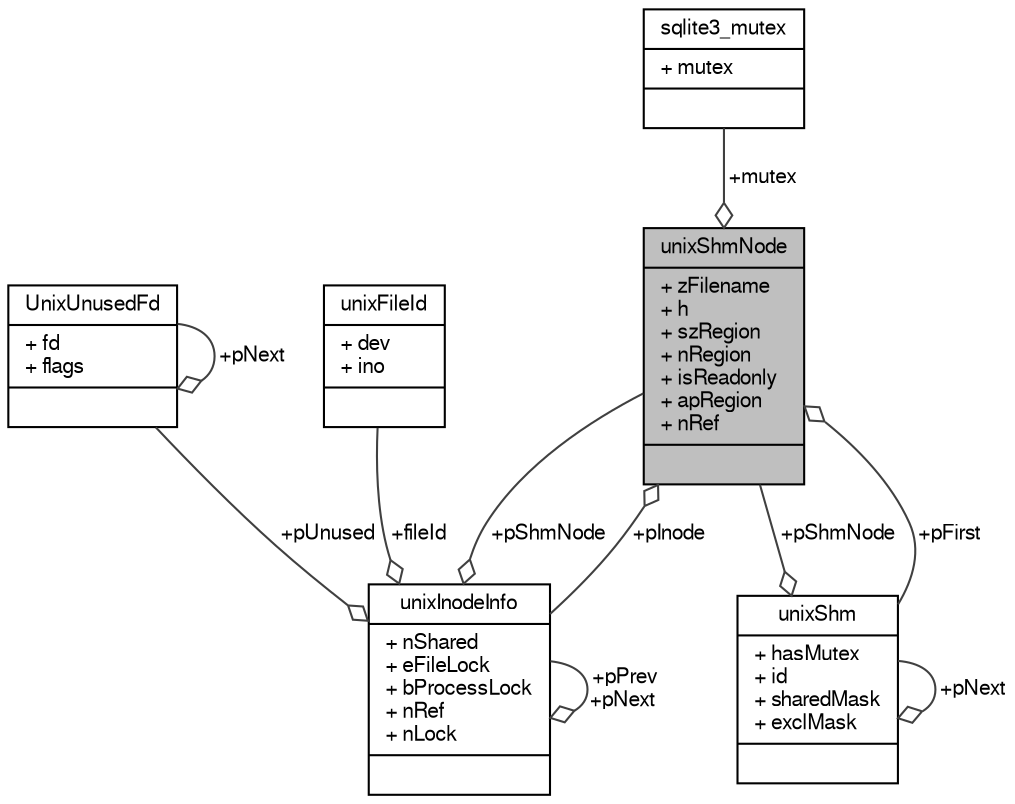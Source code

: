 digraph "unixShmNode"
{
  edge [fontname="FreeSans",fontsize="10",labelfontname="FreeSans",labelfontsize="10"];
  node [fontname="FreeSans",fontsize="10",shape=record];
  Node1 [label="{unixShmNode\n|+ zFilename\l+ h\l+ szRegion\l+ nRegion\l+ isReadonly\l+ apRegion\l+ nRef\l|}",height=0.2,width=0.4,color="black", fillcolor="grey75", style="filled", fontcolor="black"];
  Node2 -> Node1 [color="grey25",fontsize="10",style="solid",label=" +mutex" ,arrowhead="odiamond",fontname="FreeSans"];
  Node2 [label="{sqlite3_mutex\n|+ mutex\l|}",height=0.2,width=0.4,color="black", fillcolor="white", style="filled",URL="$structsqlite3__mutex.html"];
  Node3 -> Node1 [color="grey25",fontsize="10",style="solid",label=" +pFirst" ,arrowhead="odiamond",fontname="FreeSans"];
  Node3 [label="{unixShm\n|+ hasMutex\l+ id\l+ sharedMask\l+ exclMask\l|}",height=0.2,width=0.4,color="black", fillcolor="white", style="filled",URL="$structunixShm.html"];
  Node3 -> Node3 [color="grey25",fontsize="10",style="solid",label=" +pNext" ,arrowhead="odiamond",fontname="FreeSans"];
  Node1 -> Node3 [color="grey25",fontsize="10",style="solid",label=" +pShmNode" ,arrowhead="odiamond",fontname="FreeSans"];
  Node4 -> Node1 [color="grey25",fontsize="10",style="solid",label=" +pInode" ,arrowhead="odiamond",fontname="FreeSans"];
  Node4 [label="{unixInodeInfo\n|+ nShared\l+ eFileLock\l+ bProcessLock\l+ nRef\l+ nLock\l|}",height=0.2,width=0.4,color="black", fillcolor="white", style="filled",URL="$structunixInodeInfo.html"];
  Node5 -> Node4 [color="grey25",fontsize="10",style="solid",label=" +pUnused" ,arrowhead="odiamond",fontname="FreeSans"];
  Node5 [label="{UnixUnusedFd\n|+ fd\l+ flags\l|}",height=0.2,width=0.4,color="black", fillcolor="white", style="filled",URL="$structUnixUnusedFd.html"];
  Node5 -> Node5 [color="grey25",fontsize="10",style="solid",label=" +pNext" ,arrowhead="odiamond",fontname="FreeSans"];
  Node4 -> Node4 [color="grey25",fontsize="10",style="solid",label=" +pPrev\n+pNext" ,arrowhead="odiamond",fontname="FreeSans"];
  Node6 -> Node4 [color="grey25",fontsize="10",style="solid",label=" +fileId" ,arrowhead="odiamond",fontname="FreeSans"];
  Node6 [label="{unixFileId\n|+ dev\l+ ino\l|}",height=0.2,width=0.4,color="black", fillcolor="white", style="filled",URL="$structunixFileId.html"];
  Node1 -> Node4 [color="grey25",fontsize="10",style="solid",label=" +pShmNode" ,arrowhead="odiamond",fontname="FreeSans"];
}
